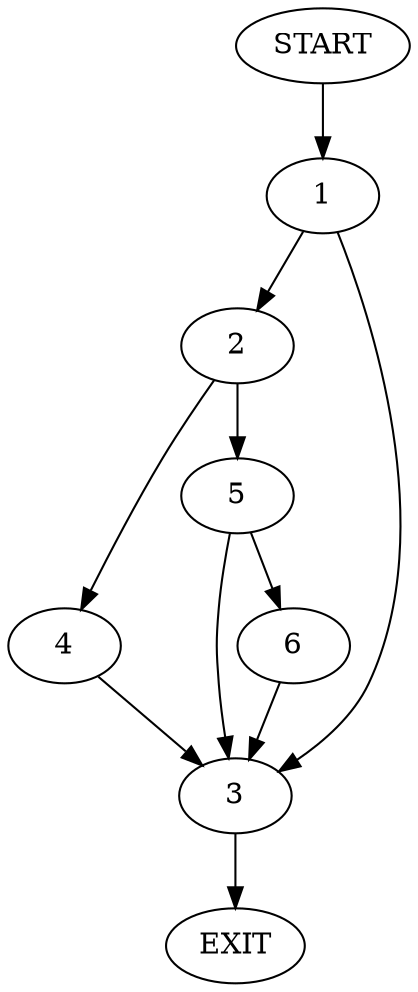 digraph {
0 [label="START"]
7 [label="EXIT"]
0 -> 1
1 -> 2
1 -> 3
2 -> 4
2 -> 5
3 -> 7
4 -> 3
5 -> 6
5 -> 3
6 -> 3
}
